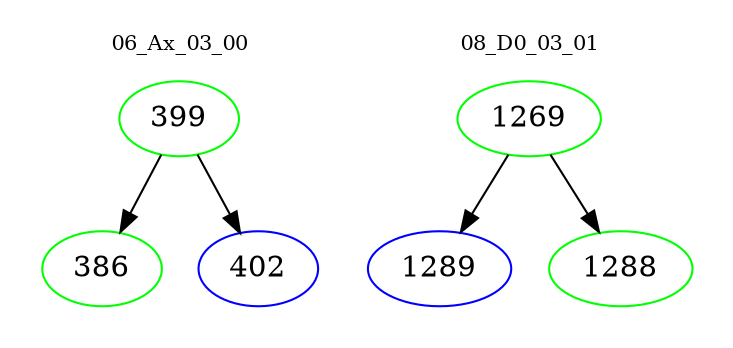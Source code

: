 digraph{
subgraph cluster_0 {
color = white
label = "06_Ax_03_00";
fontsize=10;
T0_399 [label="399", color="green"]
T0_399 -> T0_386 [color="black"]
T0_386 [label="386", color="green"]
T0_399 -> T0_402 [color="black"]
T0_402 [label="402", color="blue"]
}
subgraph cluster_1 {
color = white
label = "08_D0_03_01";
fontsize=10;
T1_1269 [label="1269", color="green"]
T1_1269 -> T1_1289 [color="black"]
T1_1289 [label="1289", color="blue"]
T1_1269 -> T1_1288 [color="black"]
T1_1288 [label="1288", color="green"]
}
}
